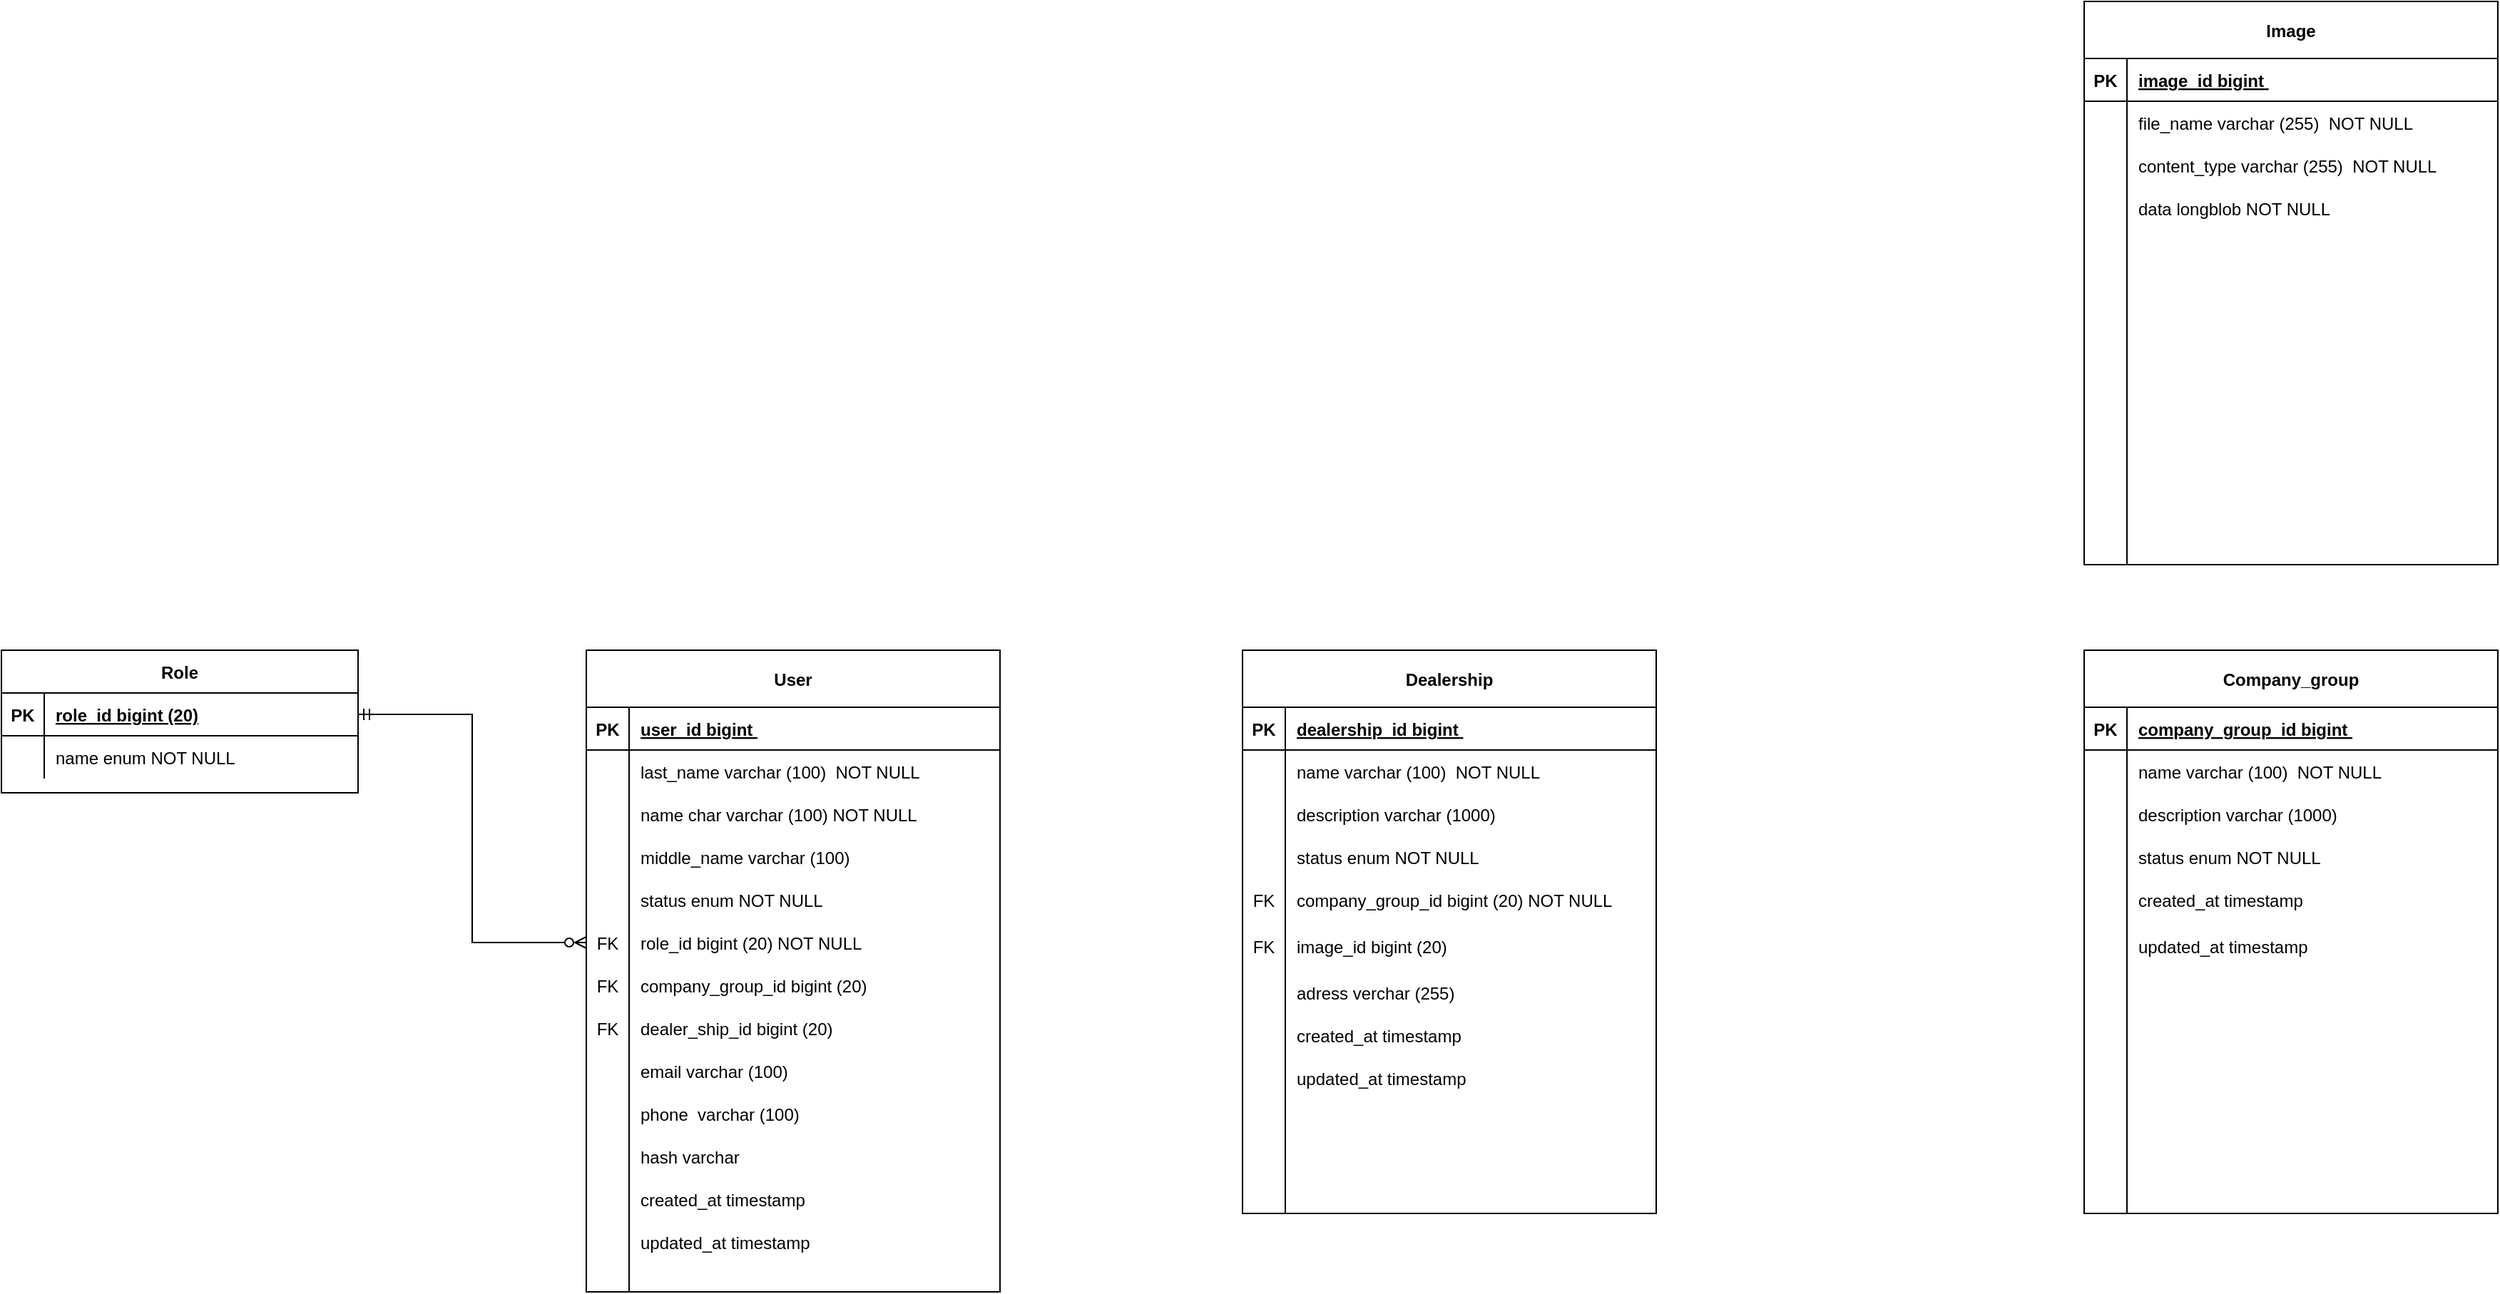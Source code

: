 <mxfile version="20.8.22" type="github">
  <diagram id="R2lEEEUBdFMjLlhIrx00" name="Page-1">
    <mxGraphModel dx="2853" dy="1930" grid="1" gridSize="10" guides="1" tooltips="1" connect="1" arrows="1" fold="1" page="1" pageScale="1" pageWidth="850" pageHeight="1100" math="0" shadow="0" extFonts="Permanent Marker^https://fonts.googleapis.com/css?family=Permanent+Marker">
      <root>
        <mxCell id="0" />
        <mxCell id="1" parent="0" />
        <mxCell id="C-vyLk0tnHw3VtMMgP7b-13" value="Role" style="shape=table;startSize=30;container=1;collapsible=1;childLayout=tableLayout;fixedRows=1;rowLines=0;fontStyle=1;align=center;resizeLast=1;" parent="1" vertex="1">
          <mxGeometry x="550" y="455" width="250" height="100" as="geometry" />
        </mxCell>
        <mxCell id="C-vyLk0tnHw3VtMMgP7b-14" value="" style="shape=partialRectangle;collapsible=0;dropTarget=0;pointerEvents=0;fillColor=none;points=[[0,0.5],[1,0.5]];portConstraint=eastwest;top=0;left=0;right=0;bottom=1;" parent="C-vyLk0tnHw3VtMMgP7b-13" vertex="1">
          <mxGeometry y="30" width="250" height="30" as="geometry" />
        </mxCell>
        <mxCell id="C-vyLk0tnHw3VtMMgP7b-15" value="PK" style="shape=partialRectangle;overflow=hidden;connectable=0;fillColor=none;top=0;left=0;bottom=0;right=0;fontStyle=1;" parent="C-vyLk0tnHw3VtMMgP7b-14" vertex="1">
          <mxGeometry width="30" height="30" as="geometry">
            <mxRectangle width="30" height="30" as="alternateBounds" />
          </mxGeometry>
        </mxCell>
        <mxCell id="C-vyLk0tnHw3VtMMgP7b-16" value="role_id bigint (20)" style="shape=partialRectangle;overflow=hidden;connectable=0;fillColor=none;top=0;left=0;bottom=0;right=0;align=left;spacingLeft=6;fontStyle=5;" parent="C-vyLk0tnHw3VtMMgP7b-14" vertex="1">
          <mxGeometry x="30" width="220" height="30" as="geometry">
            <mxRectangle width="220" height="30" as="alternateBounds" />
          </mxGeometry>
        </mxCell>
        <mxCell id="C-vyLk0tnHw3VtMMgP7b-17" value="" style="shape=partialRectangle;collapsible=0;dropTarget=0;pointerEvents=0;fillColor=none;points=[[0,0.5],[1,0.5]];portConstraint=eastwest;top=0;left=0;right=0;bottom=0;" parent="C-vyLk0tnHw3VtMMgP7b-13" vertex="1">
          <mxGeometry y="60" width="250" height="30" as="geometry" />
        </mxCell>
        <mxCell id="C-vyLk0tnHw3VtMMgP7b-18" value="" style="shape=partialRectangle;overflow=hidden;connectable=0;fillColor=none;top=0;left=0;bottom=0;right=0;" parent="C-vyLk0tnHw3VtMMgP7b-17" vertex="1">
          <mxGeometry width="30" height="30" as="geometry">
            <mxRectangle width="30" height="30" as="alternateBounds" />
          </mxGeometry>
        </mxCell>
        <mxCell id="C-vyLk0tnHw3VtMMgP7b-19" value="name enum NOT NULL" style="shape=partialRectangle;overflow=hidden;connectable=0;fillColor=none;top=0;left=0;bottom=0;right=0;align=left;spacingLeft=6;" parent="C-vyLk0tnHw3VtMMgP7b-17" vertex="1">
          <mxGeometry x="30" width="220" height="30" as="geometry">
            <mxRectangle width="220" height="30" as="alternateBounds" />
          </mxGeometry>
        </mxCell>
        <mxCell id="C-vyLk0tnHw3VtMMgP7b-23" value="User" style="shape=table;startSize=40;container=1;collapsible=1;childLayout=tableLayout;fixedRows=1;rowLines=0;fontStyle=1;align=center;resizeLast=1;" parent="1" vertex="1">
          <mxGeometry x="960" y="455" width="290" height="450" as="geometry" />
        </mxCell>
        <mxCell id="C-vyLk0tnHw3VtMMgP7b-24" value="" style="shape=partialRectangle;collapsible=0;dropTarget=0;pointerEvents=0;fillColor=none;points=[[0,0.5],[1,0.5]];portConstraint=eastwest;top=0;left=0;right=0;bottom=1;" parent="C-vyLk0tnHw3VtMMgP7b-23" vertex="1">
          <mxGeometry y="40" width="290" height="30" as="geometry" />
        </mxCell>
        <mxCell id="C-vyLk0tnHw3VtMMgP7b-25" value="PK" style="shape=partialRectangle;overflow=hidden;connectable=0;fillColor=none;top=0;left=0;bottom=0;right=0;fontStyle=1;" parent="C-vyLk0tnHw3VtMMgP7b-24" vertex="1">
          <mxGeometry width="30" height="30" as="geometry">
            <mxRectangle width="30" height="30" as="alternateBounds" />
          </mxGeometry>
        </mxCell>
        <mxCell id="C-vyLk0tnHw3VtMMgP7b-26" value="user_id bigint " style="shape=partialRectangle;overflow=hidden;connectable=0;fillColor=none;top=0;left=0;bottom=0;right=0;align=left;spacingLeft=6;fontStyle=5;" parent="C-vyLk0tnHw3VtMMgP7b-24" vertex="1">
          <mxGeometry x="30" width="260" height="30" as="geometry">
            <mxRectangle width="260" height="30" as="alternateBounds" />
          </mxGeometry>
        </mxCell>
        <mxCell id="C-vyLk0tnHw3VtMMgP7b-27" value="" style="shape=partialRectangle;collapsible=0;dropTarget=0;pointerEvents=0;fillColor=none;points=[[0,0.5],[1,0.5]];portConstraint=eastwest;top=0;left=0;right=0;bottom=0;" parent="C-vyLk0tnHw3VtMMgP7b-23" vertex="1">
          <mxGeometry y="70" width="290" height="30" as="geometry" />
        </mxCell>
        <mxCell id="C-vyLk0tnHw3VtMMgP7b-28" value="" style="shape=partialRectangle;overflow=hidden;connectable=0;fillColor=none;top=0;left=0;bottom=0;right=0;" parent="C-vyLk0tnHw3VtMMgP7b-27" vertex="1">
          <mxGeometry width="30" height="30" as="geometry">
            <mxRectangle width="30" height="30" as="alternateBounds" />
          </mxGeometry>
        </mxCell>
        <mxCell id="C-vyLk0tnHw3VtMMgP7b-29" value="last_name varchar (100)  NOT NULL" style="shape=partialRectangle;overflow=hidden;connectable=0;fillColor=none;top=0;left=0;bottom=0;right=0;align=left;spacingLeft=6;" parent="C-vyLk0tnHw3VtMMgP7b-27" vertex="1">
          <mxGeometry x="30" width="260" height="30" as="geometry">
            <mxRectangle width="260" height="30" as="alternateBounds" />
          </mxGeometry>
        </mxCell>
        <mxCell id="s1lISURREqSirKkoXwBN-7" style="shape=partialRectangle;collapsible=0;dropTarget=0;pointerEvents=0;fillColor=none;points=[[0,0.5],[1,0.5]];portConstraint=eastwest;top=0;left=0;right=0;bottom=0;" vertex="1" parent="C-vyLk0tnHw3VtMMgP7b-23">
          <mxGeometry y="100" width="290" height="30" as="geometry" />
        </mxCell>
        <mxCell id="s1lISURREqSirKkoXwBN-8" style="shape=partialRectangle;overflow=hidden;connectable=0;fillColor=none;top=0;left=0;bottom=0;right=0;" vertex="1" parent="s1lISURREqSirKkoXwBN-7">
          <mxGeometry width="30" height="30" as="geometry">
            <mxRectangle width="30" height="30" as="alternateBounds" />
          </mxGeometry>
        </mxCell>
        <mxCell id="s1lISURREqSirKkoXwBN-9" value="name char varchar (100) NOT NULL" style="shape=partialRectangle;overflow=hidden;connectable=0;fillColor=none;top=0;left=0;bottom=0;right=0;align=left;spacingLeft=6;" vertex="1" parent="s1lISURREqSirKkoXwBN-7">
          <mxGeometry x="30" width="260" height="30" as="geometry">
            <mxRectangle width="260" height="30" as="alternateBounds" />
          </mxGeometry>
        </mxCell>
        <mxCell id="s1lISURREqSirKkoXwBN-11" style="shape=partialRectangle;collapsible=0;dropTarget=0;pointerEvents=0;fillColor=none;points=[[0,0.5],[1,0.5]];portConstraint=eastwest;top=0;left=0;right=0;bottom=0;" vertex="1" parent="C-vyLk0tnHw3VtMMgP7b-23">
          <mxGeometry y="130" width="290" height="30" as="geometry" />
        </mxCell>
        <mxCell id="s1lISURREqSirKkoXwBN-12" style="shape=partialRectangle;overflow=hidden;connectable=0;fillColor=none;top=0;left=0;bottom=0;right=0;" vertex="1" parent="s1lISURREqSirKkoXwBN-11">
          <mxGeometry width="30" height="30" as="geometry">
            <mxRectangle width="30" height="30" as="alternateBounds" />
          </mxGeometry>
        </mxCell>
        <mxCell id="s1lISURREqSirKkoXwBN-13" value="middle_name varchar (100) " style="shape=partialRectangle;overflow=hidden;connectable=0;fillColor=none;top=0;left=0;bottom=0;right=0;align=left;spacingLeft=6;" vertex="1" parent="s1lISURREqSirKkoXwBN-11">
          <mxGeometry x="30" width="260" height="30" as="geometry">
            <mxRectangle width="260" height="30" as="alternateBounds" />
          </mxGeometry>
        </mxCell>
        <mxCell id="s1lISURREqSirKkoXwBN-14" style="shape=partialRectangle;collapsible=0;dropTarget=0;pointerEvents=0;fillColor=none;points=[[0,0.5],[1,0.5]];portConstraint=eastwest;top=0;left=0;right=0;bottom=0;" vertex="1" parent="C-vyLk0tnHw3VtMMgP7b-23">
          <mxGeometry y="160" width="290" height="30" as="geometry" />
        </mxCell>
        <mxCell id="s1lISURREqSirKkoXwBN-15" style="shape=partialRectangle;overflow=hidden;connectable=0;fillColor=none;top=0;left=0;bottom=0;right=0;" vertex="1" parent="s1lISURREqSirKkoXwBN-14">
          <mxGeometry width="30" height="30" as="geometry">
            <mxRectangle width="30" height="30" as="alternateBounds" />
          </mxGeometry>
        </mxCell>
        <mxCell id="s1lISURREqSirKkoXwBN-16" value="status enum NOT NULL" style="shape=partialRectangle;overflow=hidden;connectable=0;fillColor=none;top=0;left=0;bottom=0;right=0;align=left;spacingLeft=6;" vertex="1" parent="s1lISURREqSirKkoXwBN-14">
          <mxGeometry x="30" width="260" height="30" as="geometry">
            <mxRectangle width="260" height="30" as="alternateBounds" />
          </mxGeometry>
        </mxCell>
        <mxCell id="s1lISURREqSirKkoXwBN-17" style="shape=partialRectangle;collapsible=0;dropTarget=0;pointerEvents=0;fillColor=none;points=[[0,0.5],[1,0.5]];portConstraint=eastwest;top=0;left=0;right=0;bottom=0;" vertex="1" parent="C-vyLk0tnHw3VtMMgP7b-23">
          <mxGeometry y="190" width="290" height="30" as="geometry" />
        </mxCell>
        <mxCell id="s1lISURREqSirKkoXwBN-18" value="FK" style="shape=partialRectangle;overflow=hidden;connectable=0;fillColor=none;top=0;left=0;bottom=0;right=0;" vertex="1" parent="s1lISURREqSirKkoXwBN-17">
          <mxGeometry width="30" height="30" as="geometry">
            <mxRectangle width="30" height="30" as="alternateBounds" />
          </mxGeometry>
        </mxCell>
        <mxCell id="s1lISURREqSirKkoXwBN-19" value="role_id bigint (20) NOT NULL" style="shape=partialRectangle;overflow=hidden;connectable=0;fillColor=none;top=0;left=0;bottom=0;right=0;align=left;spacingLeft=6;" vertex="1" parent="s1lISURREqSirKkoXwBN-17">
          <mxGeometry x="30" width="260" height="30" as="geometry">
            <mxRectangle width="260" height="30" as="alternateBounds" />
          </mxGeometry>
        </mxCell>
        <mxCell id="s1lISURREqSirKkoXwBN-20" style="shape=partialRectangle;collapsible=0;dropTarget=0;pointerEvents=0;fillColor=none;points=[[0,0.5],[1,0.5]];portConstraint=eastwest;top=0;left=0;right=0;bottom=0;" vertex="1" parent="C-vyLk0tnHw3VtMMgP7b-23">
          <mxGeometry y="220" width="290" height="30" as="geometry" />
        </mxCell>
        <mxCell id="s1lISURREqSirKkoXwBN-21" value="FK" style="shape=partialRectangle;overflow=hidden;connectable=0;fillColor=none;top=0;left=0;bottom=0;right=0;" vertex="1" parent="s1lISURREqSirKkoXwBN-20">
          <mxGeometry width="30" height="30" as="geometry">
            <mxRectangle width="30" height="30" as="alternateBounds" />
          </mxGeometry>
        </mxCell>
        <mxCell id="s1lISURREqSirKkoXwBN-22" value="company_group_id bigint (20)" style="shape=partialRectangle;overflow=hidden;connectable=0;fillColor=none;top=0;left=0;bottom=0;right=0;align=left;spacingLeft=6;" vertex="1" parent="s1lISURREqSirKkoXwBN-20">
          <mxGeometry x="30" width="260" height="30" as="geometry">
            <mxRectangle width="260" height="30" as="alternateBounds" />
          </mxGeometry>
        </mxCell>
        <mxCell id="s1lISURREqSirKkoXwBN-23" style="shape=partialRectangle;collapsible=0;dropTarget=0;pointerEvents=0;fillColor=none;points=[[0,0.5],[1,0.5]];portConstraint=eastwest;top=0;left=0;right=0;bottom=0;" vertex="1" parent="C-vyLk0tnHw3VtMMgP7b-23">
          <mxGeometry y="250" width="290" height="30" as="geometry" />
        </mxCell>
        <mxCell id="s1lISURREqSirKkoXwBN-24" value="FK" style="shape=partialRectangle;overflow=hidden;connectable=0;fillColor=none;top=0;left=0;bottom=0;right=0;" vertex="1" parent="s1lISURREqSirKkoXwBN-23">
          <mxGeometry width="30" height="30" as="geometry">
            <mxRectangle width="30" height="30" as="alternateBounds" />
          </mxGeometry>
        </mxCell>
        <mxCell id="s1lISURREqSirKkoXwBN-25" value="dealer_ship_id bigint (20)" style="shape=partialRectangle;overflow=hidden;connectable=0;fillColor=none;top=0;left=0;bottom=0;right=0;align=left;spacingLeft=6;" vertex="1" parent="s1lISURREqSirKkoXwBN-23">
          <mxGeometry x="30" width="260" height="30" as="geometry">
            <mxRectangle width="260" height="30" as="alternateBounds" />
          </mxGeometry>
        </mxCell>
        <mxCell id="s1lISURREqSirKkoXwBN-26" style="shape=partialRectangle;collapsible=0;dropTarget=0;pointerEvents=0;fillColor=none;points=[[0,0.5],[1,0.5]];portConstraint=eastwest;top=0;left=0;right=0;bottom=0;" vertex="1" parent="C-vyLk0tnHw3VtMMgP7b-23">
          <mxGeometry y="280" width="290" height="30" as="geometry" />
        </mxCell>
        <mxCell id="s1lISURREqSirKkoXwBN-27" style="shape=partialRectangle;overflow=hidden;connectable=0;fillColor=none;top=0;left=0;bottom=0;right=0;" vertex="1" parent="s1lISURREqSirKkoXwBN-26">
          <mxGeometry width="30" height="30" as="geometry">
            <mxRectangle width="30" height="30" as="alternateBounds" />
          </mxGeometry>
        </mxCell>
        <mxCell id="s1lISURREqSirKkoXwBN-28" value="email varchar (100) " style="shape=partialRectangle;overflow=hidden;connectable=0;fillColor=none;top=0;left=0;bottom=0;right=0;align=left;spacingLeft=6;" vertex="1" parent="s1lISURREqSirKkoXwBN-26">
          <mxGeometry x="30" width="260" height="30" as="geometry">
            <mxRectangle width="260" height="30" as="alternateBounds" />
          </mxGeometry>
        </mxCell>
        <mxCell id="s1lISURREqSirKkoXwBN-29" style="shape=partialRectangle;collapsible=0;dropTarget=0;pointerEvents=0;fillColor=none;points=[[0,0.5],[1,0.5]];portConstraint=eastwest;top=0;left=0;right=0;bottom=0;" vertex="1" parent="C-vyLk0tnHw3VtMMgP7b-23">
          <mxGeometry y="310" width="290" height="30" as="geometry" />
        </mxCell>
        <mxCell id="s1lISURREqSirKkoXwBN-30" style="shape=partialRectangle;overflow=hidden;connectable=0;fillColor=none;top=0;left=0;bottom=0;right=0;" vertex="1" parent="s1lISURREqSirKkoXwBN-29">
          <mxGeometry width="30" height="30" as="geometry">
            <mxRectangle width="30" height="30" as="alternateBounds" />
          </mxGeometry>
        </mxCell>
        <mxCell id="s1lISURREqSirKkoXwBN-31" value="phone  varchar (100)" style="shape=partialRectangle;overflow=hidden;connectable=0;fillColor=none;top=0;left=0;bottom=0;right=0;align=left;spacingLeft=6;" vertex="1" parent="s1lISURREqSirKkoXwBN-29">
          <mxGeometry x="30" width="260" height="30" as="geometry">
            <mxRectangle width="260" height="30" as="alternateBounds" />
          </mxGeometry>
        </mxCell>
        <mxCell id="s1lISURREqSirKkoXwBN-32" style="shape=partialRectangle;collapsible=0;dropTarget=0;pointerEvents=0;fillColor=none;points=[[0,0.5],[1,0.5]];portConstraint=eastwest;top=0;left=0;right=0;bottom=0;" vertex="1" parent="C-vyLk0tnHw3VtMMgP7b-23">
          <mxGeometry y="340" width="290" height="30" as="geometry" />
        </mxCell>
        <mxCell id="s1lISURREqSirKkoXwBN-33" style="shape=partialRectangle;overflow=hidden;connectable=0;fillColor=none;top=0;left=0;bottom=0;right=0;" vertex="1" parent="s1lISURREqSirKkoXwBN-32">
          <mxGeometry width="30" height="30" as="geometry">
            <mxRectangle width="30" height="30" as="alternateBounds" />
          </mxGeometry>
        </mxCell>
        <mxCell id="s1lISURREqSirKkoXwBN-34" value="hash varchar" style="shape=partialRectangle;overflow=hidden;connectable=0;fillColor=none;top=0;left=0;bottom=0;right=0;align=left;spacingLeft=6;" vertex="1" parent="s1lISURREqSirKkoXwBN-32">
          <mxGeometry x="30" width="260" height="30" as="geometry">
            <mxRectangle width="260" height="30" as="alternateBounds" />
          </mxGeometry>
        </mxCell>
        <mxCell id="s1lISURREqSirKkoXwBN-111" style="shape=partialRectangle;collapsible=0;dropTarget=0;pointerEvents=0;fillColor=none;points=[[0,0.5],[1,0.5]];portConstraint=eastwest;top=0;left=0;right=0;bottom=0;" vertex="1" parent="C-vyLk0tnHw3VtMMgP7b-23">
          <mxGeometry y="370" width="290" height="30" as="geometry" />
        </mxCell>
        <mxCell id="s1lISURREqSirKkoXwBN-112" style="shape=partialRectangle;overflow=hidden;connectable=0;fillColor=none;top=0;left=0;bottom=0;right=0;" vertex="1" parent="s1lISURREqSirKkoXwBN-111">
          <mxGeometry width="30" height="30" as="geometry">
            <mxRectangle width="30" height="30" as="alternateBounds" />
          </mxGeometry>
        </mxCell>
        <mxCell id="s1lISURREqSirKkoXwBN-113" value="created_at timestamp" style="shape=partialRectangle;overflow=hidden;connectable=0;fillColor=none;top=0;left=0;bottom=0;right=0;align=left;spacingLeft=6;" vertex="1" parent="s1lISURREqSirKkoXwBN-111">
          <mxGeometry x="30" width="260" height="30" as="geometry">
            <mxRectangle width="260" height="30" as="alternateBounds" />
          </mxGeometry>
        </mxCell>
        <mxCell id="s1lISURREqSirKkoXwBN-108" style="shape=partialRectangle;collapsible=0;dropTarget=0;pointerEvents=0;fillColor=none;points=[[0,0.5],[1,0.5]];portConstraint=eastwest;top=0;left=0;right=0;bottom=0;" vertex="1" parent="C-vyLk0tnHw3VtMMgP7b-23">
          <mxGeometry y="400" width="290" height="30" as="geometry" />
        </mxCell>
        <mxCell id="s1lISURREqSirKkoXwBN-109" style="shape=partialRectangle;overflow=hidden;connectable=0;fillColor=none;top=0;left=0;bottom=0;right=0;" vertex="1" parent="s1lISURREqSirKkoXwBN-108">
          <mxGeometry width="30" height="30" as="geometry">
            <mxRectangle width="30" height="30" as="alternateBounds" />
          </mxGeometry>
        </mxCell>
        <mxCell id="s1lISURREqSirKkoXwBN-110" value="updated_at timestamp" style="shape=partialRectangle;overflow=hidden;connectable=0;fillColor=none;top=0;left=0;bottom=0;right=0;align=left;spacingLeft=6;" vertex="1" parent="s1lISURREqSirKkoXwBN-108">
          <mxGeometry x="30" width="260" height="30" as="geometry">
            <mxRectangle width="260" height="30" as="alternateBounds" />
          </mxGeometry>
        </mxCell>
        <mxCell id="s1lISURREqSirKkoXwBN-38" style="shape=partialRectangle;collapsible=0;dropTarget=0;pointerEvents=0;fillColor=none;points=[[0,0.5],[1,0.5]];portConstraint=eastwest;top=0;left=0;right=0;bottom=0;" vertex="1" parent="C-vyLk0tnHw3VtMMgP7b-23">
          <mxGeometry y="430" width="290" height="20" as="geometry" />
        </mxCell>
        <mxCell id="s1lISURREqSirKkoXwBN-39" style="shape=partialRectangle;overflow=hidden;connectable=0;fillColor=none;top=0;left=0;bottom=0;right=0;" vertex="1" parent="s1lISURREqSirKkoXwBN-38">
          <mxGeometry width="30" height="20" as="geometry">
            <mxRectangle width="30" height="20" as="alternateBounds" />
          </mxGeometry>
        </mxCell>
        <mxCell id="s1lISURREqSirKkoXwBN-40" style="shape=partialRectangle;overflow=hidden;connectable=0;fillColor=none;top=0;left=0;bottom=0;right=0;align=left;spacingLeft=6;" vertex="1" parent="s1lISURREqSirKkoXwBN-38">
          <mxGeometry x="30" width="260" height="20" as="geometry">
            <mxRectangle width="260" height="20" as="alternateBounds" />
          </mxGeometry>
        </mxCell>
        <mxCell id="s1lISURREqSirKkoXwBN-49" style="edgeStyle=orthogonalEdgeStyle;rounded=0;orthogonalLoop=1;jettySize=auto;html=1;exitX=1;exitY=0.5;exitDx=0;exitDy=0;entryX=0;entryY=0.5;entryDx=0;entryDy=0;startArrow=ERmandOne;startFill=0;endArrow=ERzeroToMany;endFill=0;" edge="1" parent="1" source="C-vyLk0tnHw3VtMMgP7b-14" target="s1lISURREqSirKkoXwBN-17">
          <mxGeometry relative="1" as="geometry" />
        </mxCell>
        <mxCell id="s1lISURREqSirKkoXwBN-50" value="Dealership" style="shape=table;startSize=40;container=1;collapsible=1;childLayout=tableLayout;fixedRows=1;rowLines=0;fontStyle=1;align=center;resizeLast=1;" vertex="1" parent="1">
          <mxGeometry x="1420" y="455" width="290" height="395" as="geometry" />
        </mxCell>
        <mxCell id="s1lISURREqSirKkoXwBN-51" value="" style="shape=partialRectangle;collapsible=0;dropTarget=0;pointerEvents=0;fillColor=none;points=[[0,0.5],[1,0.5]];portConstraint=eastwest;top=0;left=0;right=0;bottom=1;" vertex="1" parent="s1lISURREqSirKkoXwBN-50">
          <mxGeometry y="40" width="290" height="30" as="geometry" />
        </mxCell>
        <mxCell id="s1lISURREqSirKkoXwBN-52" value="PK" style="shape=partialRectangle;overflow=hidden;connectable=0;fillColor=none;top=0;left=0;bottom=0;right=0;fontStyle=1;" vertex="1" parent="s1lISURREqSirKkoXwBN-51">
          <mxGeometry width="30" height="30" as="geometry">
            <mxRectangle width="30" height="30" as="alternateBounds" />
          </mxGeometry>
        </mxCell>
        <mxCell id="s1lISURREqSirKkoXwBN-53" value="dealership_id bigint " style="shape=partialRectangle;overflow=hidden;connectable=0;fillColor=none;top=0;left=0;bottom=0;right=0;align=left;spacingLeft=6;fontStyle=5;" vertex="1" parent="s1lISURREqSirKkoXwBN-51">
          <mxGeometry x="30" width="260" height="30" as="geometry">
            <mxRectangle width="260" height="30" as="alternateBounds" />
          </mxGeometry>
        </mxCell>
        <mxCell id="s1lISURREqSirKkoXwBN-54" value="" style="shape=partialRectangle;collapsible=0;dropTarget=0;pointerEvents=0;fillColor=none;points=[[0,0.5],[1,0.5]];portConstraint=eastwest;top=0;left=0;right=0;bottom=0;" vertex="1" parent="s1lISURREqSirKkoXwBN-50">
          <mxGeometry y="70" width="290" height="30" as="geometry" />
        </mxCell>
        <mxCell id="s1lISURREqSirKkoXwBN-55" value="" style="shape=partialRectangle;overflow=hidden;connectable=0;fillColor=none;top=0;left=0;bottom=0;right=0;" vertex="1" parent="s1lISURREqSirKkoXwBN-54">
          <mxGeometry width="30" height="30" as="geometry">
            <mxRectangle width="30" height="30" as="alternateBounds" />
          </mxGeometry>
        </mxCell>
        <mxCell id="s1lISURREqSirKkoXwBN-56" value="name varchar (100)  NOT NULL" style="shape=partialRectangle;overflow=hidden;connectable=0;fillColor=none;top=0;left=0;bottom=0;right=0;align=left;spacingLeft=6;" vertex="1" parent="s1lISURREqSirKkoXwBN-54">
          <mxGeometry x="30" width="260" height="30" as="geometry">
            <mxRectangle width="260" height="30" as="alternateBounds" />
          </mxGeometry>
        </mxCell>
        <mxCell id="s1lISURREqSirKkoXwBN-57" style="shape=partialRectangle;collapsible=0;dropTarget=0;pointerEvents=0;fillColor=none;points=[[0,0.5],[1,0.5]];portConstraint=eastwest;top=0;left=0;right=0;bottom=0;" vertex="1" parent="s1lISURREqSirKkoXwBN-50">
          <mxGeometry y="100" width="290" height="30" as="geometry" />
        </mxCell>
        <mxCell id="s1lISURREqSirKkoXwBN-58" style="shape=partialRectangle;overflow=hidden;connectable=0;fillColor=none;top=0;left=0;bottom=0;right=0;" vertex="1" parent="s1lISURREqSirKkoXwBN-57">
          <mxGeometry width="30" height="30" as="geometry">
            <mxRectangle width="30" height="30" as="alternateBounds" />
          </mxGeometry>
        </mxCell>
        <mxCell id="s1lISURREqSirKkoXwBN-59" value="description varchar (1000)" style="shape=partialRectangle;overflow=hidden;connectable=0;fillColor=none;top=0;left=0;bottom=0;right=0;align=left;spacingLeft=6;" vertex="1" parent="s1lISURREqSirKkoXwBN-57">
          <mxGeometry x="30" width="260" height="30" as="geometry">
            <mxRectangle width="260" height="30" as="alternateBounds" />
          </mxGeometry>
        </mxCell>
        <mxCell id="s1lISURREqSirKkoXwBN-63" style="shape=partialRectangle;collapsible=0;dropTarget=0;pointerEvents=0;fillColor=none;points=[[0,0.5],[1,0.5]];portConstraint=eastwest;top=0;left=0;right=0;bottom=0;" vertex="1" parent="s1lISURREqSirKkoXwBN-50">
          <mxGeometry y="130" width="290" height="30" as="geometry" />
        </mxCell>
        <mxCell id="s1lISURREqSirKkoXwBN-64" style="shape=partialRectangle;overflow=hidden;connectable=0;fillColor=none;top=0;left=0;bottom=0;right=0;" vertex="1" parent="s1lISURREqSirKkoXwBN-63">
          <mxGeometry width="30" height="30" as="geometry">
            <mxRectangle width="30" height="30" as="alternateBounds" />
          </mxGeometry>
        </mxCell>
        <mxCell id="s1lISURREqSirKkoXwBN-65" value="status enum NOT NULL" style="shape=partialRectangle;overflow=hidden;connectable=0;fillColor=none;top=0;left=0;bottom=0;right=0;align=left;spacingLeft=6;" vertex="1" parent="s1lISURREqSirKkoXwBN-63">
          <mxGeometry x="30" width="260" height="30" as="geometry">
            <mxRectangle width="260" height="30" as="alternateBounds" />
          </mxGeometry>
        </mxCell>
        <mxCell id="s1lISURREqSirKkoXwBN-105" style="shape=partialRectangle;collapsible=0;dropTarget=0;pointerEvents=0;fillColor=none;points=[[0,0.5],[1,0.5]];portConstraint=eastwest;top=0;left=0;right=0;bottom=0;" vertex="1" parent="s1lISURREqSirKkoXwBN-50">
          <mxGeometry y="160" width="290" height="30" as="geometry" />
        </mxCell>
        <mxCell id="s1lISURREqSirKkoXwBN-106" value="FK" style="shape=partialRectangle;overflow=hidden;connectable=0;fillColor=none;top=0;left=0;bottom=0;right=0;" vertex="1" parent="s1lISURREqSirKkoXwBN-105">
          <mxGeometry width="30" height="30" as="geometry">
            <mxRectangle width="30" height="30" as="alternateBounds" />
          </mxGeometry>
        </mxCell>
        <mxCell id="s1lISURREqSirKkoXwBN-107" value="company_group_id bigint (20) NOT NULL" style="shape=partialRectangle;overflow=hidden;connectable=0;fillColor=none;top=0;left=0;bottom=0;right=0;align=left;spacingLeft=6;" vertex="1" parent="s1lISURREqSirKkoXwBN-105">
          <mxGeometry x="30" width="260" height="30" as="geometry">
            <mxRectangle width="260" height="30" as="alternateBounds" />
          </mxGeometry>
        </mxCell>
        <mxCell id="s1lISURREqSirKkoXwBN-102" style="shape=partialRectangle;collapsible=0;dropTarget=0;pointerEvents=0;fillColor=none;points=[[0,0.5],[1,0.5]];portConstraint=eastwest;top=0;left=0;right=0;bottom=0;" vertex="1" parent="s1lISURREqSirKkoXwBN-50">
          <mxGeometry y="190" width="290" height="35" as="geometry" />
        </mxCell>
        <mxCell id="s1lISURREqSirKkoXwBN-103" value="FK" style="shape=partialRectangle;overflow=hidden;connectable=0;fillColor=none;top=0;left=0;bottom=0;right=0;" vertex="1" parent="s1lISURREqSirKkoXwBN-102">
          <mxGeometry width="30" height="35" as="geometry">
            <mxRectangle width="30" height="35" as="alternateBounds" />
          </mxGeometry>
        </mxCell>
        <mxCell id="s1lISURREqSirKkoXwBN-104" value="image_id bigint (20)" style="shape=partialRectangle;overflow=hidden;connectable=0;fillColor=none;top=0;left=0;bottom=0;right=0;align=left;spacingLeft=6;" vertex="1" parent="s1lISURREqSirKkoXwBN-102">
          <mxGeometry x="30" width="260" height="35" as="geometry">
            <mxRectangle width="260" height="35" as="alternateBounds" />
          </mxGeometry>
        </mxCell>
        <mxCell id="s1lISURREqSirKkoXwBN-99" style="shape=partialRectangle;collapsible=0;dropTarget=0;pointerEvents=0;fillColor=none;points=[[0,0.5],[1,0.5]];portConstraint=eastwest;top=0;left=0;right=0;bottom=0;" vertex="1" parent="s1lISURREqSirKkoXwBN-50">
          <mxGeometry y="225" width="290" height="30" as="geometry" />
        </mxCell>
        <mxCell id="s1lISURREqSirKkoXwBN-100" style="shape=partialRectangle;overflow=hidden;connectable=0;fillColor=none;top=0;left=0;bottom=0;right=0;" vertex="1" parent="s1lISURREqSirKkoXwBN-99">
          <mxGeometry width="30" height="30" as="geometry">
            <mxRectangle width="30" height="30" as="alternateBounds" />
          </mxGeometry>
        </mxCell>
        <mxCell id="s1lISURREqSirKkoXwBN-101" value="adress verchar (255) " style="shape=partialRectangle;overflow=hidden;connectable=0;fillColor=none;top=0;left=0;bottom=0;right=0;align=left;spacingLeft=6;" vertex="1" parent="s1lISURREqSirKkoXwBN-99">
          <mxGeometry x="30" width="260" height="30" as="geometry">
            <mxRectangle width="260" height="30" as="alternateBounds" />
          </mxGeometry>
        </mxCell>
        <mxCell id="s1lISURREqSirKkoXwBN-96" style="shape=partialRectangle;collapsible=0;dropTarget=0;pointerEvents=0;fillColor=none;points=[[0,0.5],[1,0.5]];portConstraint=eastwest;top=0;left=0;right=0;bottom=0;" vertex="1" parent="s1lISURREqSirKkoXwBN-50">
          <mxGeometry y="255" width="290" height="30" as="geometry" />
        </mxCell>
        <mxCell id="s1lISURREqSirKkoXwBN-97" style="shape=partialRectangle;overflow=hidden;connectable=0;fillColor=none;top=0;left=0;bottom=0;right=0;" vertex="1" parent="s1lISURREqSirKkoXwBN-96">
          <mxGeometry width="30" height="30" as="geometry">
            <mxRectangle width="30" height="30" as="alternateBounds" />
          </mxGeometry>
        </mxCell>
        <mxCell id="s1lISURREqSirKkoXwBN-98" value="created_at timestamp" style="shape=partialRectangle;overflow=hidden;connectable=0;fillColor=none;top=0;left=0;bottom=0;right=0;align=left;spacingLeft=6;" vertex="1" parent="s1lISURREqSirKkoXwBN-96">
          <mxGeometry x="30" width="260" height="30" as="geometry">
            <mxRectangle width="260" height="30" as="alternateBounds" />
          </mxGeometry>
        </mxCell>
        <mxCell id="s1lISURREqSirKkoXwBN-93" style="shape=partialRectangle;collapsible=0;dropTarget=0;pointerEvents=0;fillColor=none;points=[[0,0.5],[1,0.5]];portConstraint=eastwest;top=0;left=0;right=0;bottom=0;" vertex="1" parent="s1lISURREqSirKkoXwBN-50">
          <mxGeometry y="285" width="290" height="30" as="geometry" />
        </mxCell>
        <mxCell id="s1lISURREqSirKkoXwBN-94" style="shape=partialRectangle;overflow=hidden;connectable=0;fillColor=none;top=0;left=0;bottom=0;right=0;" vertex="1" parent="s1lISURREqSirKkoXwBN-93">
          <mxGeometry width="30" height="30" as="geometry">
            <mxRectangle width="30" height="30" as="alternateBounds" />
          </mxGeometry>
        </mxCell>
        <mxCell id="s1lISURREqSirKkoXwBN-95" value="updated_at timestamp" style="shape=partialRectangle;overflow=hidden;connectable=0;fillColor=none;top=0;left=0;bottom=0;right=0;align=left;spacingLeft=6;" vertex="1" parent="s1lISURREqSirKkoXwBN-93">
          <mxGeometry x="30" width="260" height="30" as="geometry">
            <mxRectangle width="260" height="30" as="alternateBounds" />
          </mxGeometry>
        </mxCell>
        <mxCell id="s1lISURREqSirKkoXwBN-90" style="shape=partialRectangle;collapsible=0;dropTarget=0;pointerEvents=0;fillColor=none;points=[[0,0.5],[1,0.5]];portConstraint=eastwest;top=0;left=0;right=0;bottom=0;" vertex="1" parent="s1lISURREqSirKkoXwBN-50">
          <mxGeometry y="315" width="290" height="30" as="geometry" />
        </mxCell>
        <mxCell id="s1lISURREqSirKkoXwBN-91" style="shape=partialRectangle;overflow=hidden;connectable=0;fillColor=none;top=0;left=0;bottom=0;right=0;" vertex="1" parent="s1lISURREqSirKkoXwBN-90">
          <mxGeometry width="30" height="30" as="geometry">
            <mxRectangle width="30" height="30" as="alternateBounds" />
          </mxGeometry>
        </mxCell>
        <mxCell id="s1lISURREqSirKkoXwBN-92" style="shape=partialRectangle;overflow=hidden;connectable=0;fillColor=none;top=0;left=0;bottom=0;right=0;align=left;spacingLeft=6;" vertex="1" parent="s1lISURREqSirKkoXwBN-90">
          <mxGeometry x="30" width="260" height="30" as="geometry">
            <mxRectangle width="260" height="30" as="alternateBounds" />
          </mxGeometry>
        </mxCell>
        <mxCell id="s1lISURREqSirKkoXwBN-87" style="shape=partialRectangle;collapsible=0;dropTarget=0;pointerEvents=0;fillColor=none;points=[[0,0.5],[1,0.5]];portConstraint=eastwest;top=0;left=0;right=0;bottom=0;" vertex="1" parent="s1lISURREqSirKkoXwBN-50">
          <mxGeometry y="345" width="290" height="30" as="geometry" />
        </mxCell>
        <mxCell id="s1lISURREqSirKkoXwBN-88" style="shape=partialRectangle;overflow=hidden;connectable=0;fillColor=none;top=0;left=0;bottom=0;right=0;" vertex="1" parent="s1lISURREqSirKkoXwBN-87">
          <mxGeometry width="30" height="30" as="geometry">
            <mxRectangle width="30" height="30" as="alternateBounds" />
          </mxGeometry>
        </mxCell>
        <mxCell id="s1lISURREqSirKkoXwBN-89" style="shape=partialRectangle;overflow=hidden;connectable=0;fillColor=none;top=0;left=0;bottom=0;right=0;align=left;spacingLeft=6;" vertex="1" parent="s1lISURREqSirKkoXwBN-87">
          <mxGeometry x="30" width="260" height="30" as="geometry">
            <mxRectangle width="260" height="30" as="alternateBounds" />
          </mxGeometry>
        </mxCell>
        <mxCell id="s1lISURREqSirKkoXwBN-84" style="shape=partialRectangle;collapsible=0;dropTarget=0;pointerEvents=0;fillColor=none;points=[[0,0.5],[1,0.5]];portConstraint=eastwest;top=0;left=0;right=0;bottom=0;" vertex="1" parent="s1lISURREqSirKkoXwBN-50">
          <mxGeometry y="375" width="290" height="20" as="geometry" />
        </mxCell>
        <mxCell id="s1lISURREqSirKkoXwBN-85" style="shape=partialRectangle;overflow=hidden;connectable=0;fillColor=none;top=0;left=0;bottom=0;right=0;" vertex="1" parent="s1lISURREqSirKkoXwBN-84">
          <mxGeometry width="30" height="20" as="geometry">
            <mxRectangle width="30" height="20" as="alternateBounds" />
          </mxGeometry>
        </mxCell>
        <mxCell id="s1lISURREqSirKkoXwBN-86" style="shape=partialRectangle;overflow=hidden;connectable=0;fillColor=none;top=0;left=0;bottom=0;right=0;align=left;spacingLeft=6;" vertex="1" parent="s1lISURREqSirKkoXwBN-84">
          <mxGeometry x="30" width="260" height="20" as="geometry">
            <mxRectangle width="260" height="20" as="alternateBounds" />
          </mxGeometry>
        </mxCell>
        <mxCell id="s1lISURREqSirKkoXwBN-114" value="Company_group" style="shape=table;startSize=40;container=1;collapsible=1;childLayout=tableLayout;fixedRows=1;rowLines=0;fontStyle=1;align=center;resizeLast=1;" vertex="1" parent="1">
          <mxGeometry x="2010" y="455" width="290" height="395" as="geometry" />
        </mxCell>
        <mxCell id="s1lISURREqSirKkoXwBN-115" value="" style="shape=partialRectangle;collapsible=0;dropTarget=0;pointerEvents=0;fillColor=none;points=[[0,0.5],[1,0.5]];portConstraint=eastwest;top=0;left=0;right=0;bottom=1;" vertex="1" parent="s1lISURREqSirKkoXwBN-114">
          <mxGeometry y="40" width="290" height="30" as="geometry" />
        </mxCell>
        <mxCell id="s1lISURREqSirKkoXwBN-116" value="PK" style="shape=partialRectangle;overflow=hidden;connectable=0;fillColor=none;top=0;left=0;bottom=0;right=0;fontStyle=1;" vertex="1" parent="s1lISURREqSirKkoXwBN-115">
          <mxGeometry width="30" height="30" as="geometry">
            <mxRectangle width="30" height="30" as="alternateBounds" />
          </mxGeometry>
        </mxCell>
        <mxCell id="s1lISURREqSirKkoXwBN-117" value="company_group_id bigint " style="shape=partialRectangle;overflow=hidden;connectable=0;fillColor=none;top=0;left=0;bottom=0;right=0;align=left;spacingLeft=6;fontStyle=5;" vertex="1" parent="s1lISURREqSirKkoXwBN-115">
          <mxGeometry x="30" width="260" height="30" as="geometry">
            <mxRectangle width="260" height="30" as="alternateBounds" />
          </mxGeometry>
        </mxCell>
        <mxCell id="s1lISURREqSirKkoXwBN-118" value="" style="shape=partialRectangle;collapsible=0;dropTarget=0;pointerEvents=0;fillColor=none;points=[[0,0.5],[1,0.5]];portConstraint=eastwest;top=0;left=0;right=0;bottom=0;" vertex="1" parent="s1lISURREqSirKkoXwBN-114">
          <mxGeometry y="70" width="290" height="30" as="geometry" />
        </mxCell>
        <mxCell id="s1lISURREqSirKkoXwBN-119" value="" style="shape=partialRectangle;overflow=hidden;connectable=0;fillColor=none;top=0;left=0;bottom=0;right=0;" vertex="1" parent="s1lISURREqSirKkoXwBN-118">
          <mxGeometry width="30" height="30" as="geometry">
            <mxRectangle width="30" height="30" as="alternateBounds" />
          </mxGeometry>
        </mxCell>
        <mxCell id="s1lISURREqSirKkoXwBN-120" value="name varchar (100)  NOT NULL" style="shape=partialRectangle;overflow=hidden;connectable=0;fillColor=none;top=0;left=0;bottom=0;right=0;align=left;spacingLeft=6;" vertex="1" parent="s1lISURREqSirKkoXwBN-118">
          <mxGeometry x="30" width="260" height="30" as="geometry">
            <mxRectangle width="260" height="30" as="alternateBounds" />
          </mxGeometry>
        </mxCell>
        <mxCell id="s1lISURREqSirKkoXwBN-121" style="shape=partialRectangle;collapsible=0;dropTarget=0;pointerEvents=0;fillColor=none;points=[[0,0.5],[1,0.5]];portConstraint=eastwest;top=0;left=0;right=0;bottom=0;" vertex="1" parent="s1lISURREqSirKkoXwBN-114">
          <mxGeometry y="100" width="290" height="30" as="geometry" />
        </mxCell>
        <mxCell id="s1lISURREqSirKkoXwBN-122" style="shape=partialRectangle;overflow=hidden;connectable=0;fillColor=none;top=0;left=0;bottom=0;right=0;" vertex="1" parent="s1lISURREqSirKkoXwBN-121">
          <mxGeometry width="30" height="30" as="geometry">
            <mxRectangle width="30" height="30" as="alternateBounds" />
          </mxGeometry>
        </mxCell>
        <mxCell id="s1lISURREqSirKkoXwBN-123" value="description varchar (1000)" style="shape=partialRectangle;overflow=hidden;connectable=0;fillColor=none;top=0;left=0;bottom=0;right=0;align=left;spacingLeft=6;" vertex="1" parent="s1lISURREqSirKkoXwBN-121">
          <mxGeometry x="30" width="260" height="30" as="geometry">
            <mxRectangle width="260" height="30" as="alternateBounds" />
          </mxGeometry>
        </mxCell>
        <mxCell id="s1lISURREqSirKkoXwBN-124" style="shape=partialRectangle;collapsible=0;dropTarget=0;pointerEvents=0;fillColor=none;points=[[0,0.5],[1,0.5]];portConstraint=eastwest;top=0;left=0;right=0;bottom=0;" vertex="1" parent="s1lISURREqSirKkoXwBN-114">
          <mxGeometry y="130" width="290" height="30" as="geometry" />
        </mxCell>
        <mxCell id="s1lISURREqSirKkoXwBN-125" style="shape=partialRectangle;overflow=hidden;connectable=0;fillColor=none;top=0;left=0;bottom=0;right=0;" vertex="1" parent="s1lISURREqSirKkoXwBN-124">
          <mxGeometry width="30" height="30" as="geometry">
            <mxRectangle width="30" height="30" as="alternateBounds" />
          </mxGeometry>
        </mxCell>
        <mxCell id="s1lISURREqSirKkoXwBN-126" value="status enum NOT NULL" style="shape=partialRectangle;overflow=hidden;connectable=0;fillColor=none;top=0;left=0;bottom=0;right=0;align=left;spacingLeft=6;" vertex="1" parent="s1lISURREqSirKkoXwBN-124">
          <mxGeometry x="30" width="260" height="30" as="geometry">
            <mxRectangle width="260" height="30" as="alternateBounds" />
          </mxGeometry>
        </mxCell>
        <mxCell id="s1lISURREqSirKkoXwBN-127" style="shape=partialRectangle;collapsible=0;dropTarget=0;pointerEvents=0;fillColor=none;points=[[0,0.5],[1,0.5]];portConstraint=eastwest;top=0;left=0;right=0;bottom=0;" vertex="1" parent="s1lISURREqSirKkoXwBN-114">
          <mxGeometry y="160" width="290" height="30" as="geometry" />
        </mxCell>
        <mxCell id="s1lISURREqSirKkoXwBN-128" style="shape=partialRectangle;overflow=hidden;connectable=0;fillColor=none;top=0;left=0;bottom=0;right=0;" vertex="1" parent="s1lISURREqSirKkoXwBN-127">
          <mxGeometry width="30" height="30" as="geometry">
            <mxRectangle width="30" height="30" as="alternateBounds" />
          </mxGeometry>
        </mxCell>
        <mxCell id="s1lISURREqSirKkoXwBN-129" value="created_at timestamp" style="shape=partialRectangle;overflow=hidden;connectable=0;fillColor=none;top=0;left=0;bottom=0;right=0;align=left;spacingLeft=6;" vertex="1" parent="s1lISURREqSirKkoXwBN-127">
          <mxGeometry x="30" width="260" height="30" as="geometry">
            <mxRectangle width="260" height="30" as="alternateBounds" />
          </mxGeometry>
        </mxCell>
        <mxCell id="s1lISURREqSirKkoXwBN-130" style="shape=partialRectangle;collapsible=0;dropTarget=0;pointerEvents=0;fillColor=none;points=[[0,0.5],[1,0.5]];portConstraint=eastwest;top=0;left=0;right=0;bottom=0;" vertex="1" parent="s1lISURREqSirKkoXwBN-114">
          <mxGeometry y="190" width="290" height="35" as="geometry" />
        </mxCell>
        <mxCell id="s1lISURREqSirKkoXwBN-131" style="shape=partialRectangle;overflow=hidden;connectable=0;fillColor=none;top=0;left=0;bottom=0;right=0;" vertex="1" parent="s1lISURREqSirKkoXwBN-130">
          <mxGeometry width="30" height="35" as="geometry">
            <mxRectangle width="30" height="35" as="alternateBounds" />
          </mxGeometry>
        </mxCell>
        <mxCell id="s1lISURREqSirKkoXwBN-132" value="updated_at timestamp" style="shape=partialRectangle;overflow=hidden;connectable=0;fillColor=none;top=0;left=0;bottom=0;right=0;align=left;spacingLeft=6;" vertex="1" parent="s1lISURREqSirKkoXwBN-130">
          <mxGeometry x="30" width="260" height="35" as="geometry">
            <mxRectangle width="260" height="35" as="alternateBounds" />
          </mxGeometry>
        </mxCell>
        <mxCell id="s1lISURREqSirKkoXwBN-133" style="shape=partialRectangle;collapsible=0;dropTarget=0;pointerEvents=0;fillColor=none;points=[[0,0.5],[1,0.5]];portConstraint=eastwest;top=0;left=0;right=0;bottom=0;" vertex="1" parent="s1lISURREqSirKkoXwBN-114">
          <mxGeometry y="225" width="290" height="30" as="geometry" />
        </mxCell>
        <mxCell id="s1lISURREqSirKkoXwBN-134" style="shape=partialRectangle;overflow=hidden;connectable=0;fillColor=none;top=0;left=0;bottom=0;right=0;" vertex="1" parent="s1lISURREqSirKkoXwBN-133">
          <mxGeometry width="30" height="30" as="geometry">
            <mxRectangle width="30" height="30" as="alternateBounds" />
          </mxGeometry>
        </mxCell>
        <mxCell id="s1lISURREqSirKkoXwBN-135" value="" style="shape=partialRectangle;overflow=hidden;connectable=0;fillColor=none;top=0;left=0;bottom=0;right=0;align=left;spacingLeft=6;" vertex="1" parent="s1lISURREqSirKkoXwBN-133">
          <mxGeometry x="30" width="260" height="30" as="geometry">
            <mxRectangle width="260" height="30" as="alternateBounds" />
          </mxGeometry>
        </mxCell>
        <mxCell id="s1lISURREqSirKkoXwBN-136" style="shape=partialRectangle;collapsible=0;dropTarget=0;pointerEvents=0;fillColor=none;points=[[0,0.5],[1,0.5]];portConstraint=eastwest;top=0;left=0;right=0;bottom=0;" vertex="1" parent="s1lISURREqSirKkoXwBN-114">
          <mxGeometry y="255" width="290" height="30" as="geometry" />
        </mxCell>
        <mxCell id="s1lISURREqSirKkoXwBN-137" style="shape=partialRectangle;overflow=hidden;connectable=0;fillColor=none;top=0;left=0;bottom=0;right=0;" vertex="1" parent="s1lISURREqSirKkoXwBN-136">
          <mxGeometry width="30" height="30" as="geometry">
            <mxRectangle width="30" height="30" as="alternateBounds" />
          </mxGeometry>
        </mxCell>
        <mxCell id="s1lISURREqSirKkoXwBN-138" style="shape=partialRectangle;overflow=hidden;connectable=0;fillColor=none;top=0;left=0;bottom=0;right=0;align=left;spacingLeft=6;" vertex="1" parent="s1lISURREqSirKkoXwBN-136">
          <mxGeometry x="30" width="260" height="30" as="geometry">
            <mxRectangle width="260" height="30" as="alternateBounds" />
          </mxGeometry>
        </mxCell>
        <mxCell id="s1lISURREqSirKkoXwBN-139" style="shape=partialRectangle;collapsible=0;dropTarget=0;pointerEvents=0;fillColor=none;points=[[0,0.5],[1,0.5]];portConstraint=eastwest;top=0;left=0;right=0;bottom=0;" vertex="1" parent="s1lISURREqSirKkoXwBN-114">
          <mxGeometry y="285" width="290" height="30" as="geometry" />
        </mxCell>
        <mxCell id="s1lISURREqSirKkoXwBN-140" style="shape=partialRectangle;overflow=hidden;connectable=0;fillColor=none;top=0;left=0;bottom=0;right=0;" vertex="1" parent="s1lISURREqSirKkoXwBN-139">
          <mxGeometry width="30" height="30" as="geometry">
            <mxRectangle width="30" height="30" as="alternateBounds" />
          </mxGeometry>
        </mxCell>
        <mxCell id="s1lISURREqSirKkoXwBN-141" style="shape=partialRectangle;overflow=hidden;connectable=0;fillColor=none;top=0;left=0;bottom=0;right=0;align=left;spacingLeft=6;" vertex="1" parent="s1lISURREqSirKkoXwBN-139">
          <mxGeometry x="30" width="260" height="30" as="geometry">
            <mxRectangle width="260" height="30" as="alternateBounds" />
          </mxGeometry>
        </mxCell>
        <mxCell id="s1lISURREqSirKkoXwBN-142" style="shape=partialRectangle;collapsible=0;dropTarget=0;pointerEvents=0;fillColor=none;points=[[0,0.5],[1,0.5]];portConstraint=eastwest;top=0;left=0;right=0;bottom=0;" vertex="1" parent="s1lISURREqSirKkoXwBN-114">
          <mxGeometry y="315" width="290" height="30" as="geometry" />
        </mxCell>
        <mxCell id="s1lISURREqSirKkoXwBN-143" style="shape=partialRectangle;overflow=hidden;connectable=0;fillColor=none;top=0;left=0;bottom=0;right=0;" vertex="1" parent="s1lISURREqSirKkoXwBN-142">
          <mxGeometry width="30" height="30" as="geometry">
            <mxRectangle width="30" height="30" as="alternateBounds" />
          </mxGeometry>
        </mxCell>
        <mxCell id="s1lISURREqSirKkoXwBN-144" style="shape=partialRectangle;overflow=hidden;connectable=0;fillColor=none;top=0;left=0;bottom=0;right=0;align=left;spacingLeft=6;" vertex="1" parent="s1lISURREqSirKkoXwBN-142">
          <mxGeometry x="30" width="260" height="30" as="geometry">
            <mxRectangle width="260" height="30" as="alternateBounds" />
          </mxGeometry>
        </mxCell>
        <mxCell id="s1lISURREqSirKkoXwBN-145" style="shape=partialRectangle;collapsible=0;dropTarget=0;pointerEvents=0;fillColor=none;points=[[0,0.5],[1,0.5]];portConstraint=eastwest;top=0;left=0;right=0;bottom=0;" vertex="1" parent="s1lISURREqSirKkoXwBN-114">
          <mxGeometry y="345" width="290" height="30" as="geometry" />
        </mxCell>
        <mxCell id="s1lISURREqSirKkoXwBN-146" style="shape=partialRectangle;overflow=hidden;connectable=0;fillColor=none;top=0;left=0;bottom=0;right=0;" vertex="1" parent="s1lISURREqSirKkoXwBN-145">
          <mxGeometry width="30" height="30" as="geometry">
            <mxRectangle width="30" height="30" as="alternateBounds" />
          </mxGeometry>
        </mxCell>
        <mxCell id="s1lISURREqSirKkoXwBN-147" style="shape=partialRectangle;overflow=hidden;connectable=0;fillColor=none;top=0;left=0;bottom=0;right=0;align=left;spacingLeft=6;" vertex="1" parent="s1lISURREqSirKkoXwBN-145">
          <mxGeometry x="30" width="260" height="30" as="geometry">
            <mxRectangle width="260" height="30" as="alternateBounds" />
          </mxGeometry>
        </mxCell>
        <mxCell id="s1lISURREqSirKkoXwBN-148" style="shape=partialRectangle;collapsible=0;dropTarget=0;pointerEvents=0;fillColor=none;points=[[0,0.5],[1,0.5]];portConstraint=eastwest;top=0;left=0;right=0;bottom=0;" vertex="1" parent="s1lISURREqSirKkoXwBN-114">
          <mxGeometry y="375" width="290" height="20" as="geometry" />
        </mxCell>
        <mxCell id="s1lISURREqSirKkoXwBN-149" style="shape=partialRectangle;overflow=hidden;connectable=0;fillColor=none;top=0;left=0;bottom=0;right=0;" vertex="1" parent="s1lISURREqSirKkoXwBN-148">
          <mxGeometry width="30" height="20" as="geometry">
            <mxRectangle width="30" height="20" as="alternateBounds" />
          </mxGeometry>
        </mxCell>
        <mxCell id="s1lISURREqSirKkoXwBN-150" style="shape=partialRectangle;overflow=hidden;connectable=0;fillColor=none;top=0;left=0;bottom=0;right=0;align=left;spacingLeft=6;" vertex="1" parent="s1lISURREqSirKkoXwBN-148">
          <mxGeometry x="30" width="260" height="20" as="geometry">
            <mxRectangle width="260" height="20" as="alternateBounds" />
          </mxGeometry>
        </mxCell>
        <mxCell id="s1lISURREqSirKkoXwBN-151" value="Image" style="shape=table;startSize=40;container=1;collapsible=1;childLayout=tableLayout;fixedRows=1;rowLines=0;fontStyle=1;align=center;resizeLast=1;" vertex="1" parent="1">
          <mxGeometry x="2010" width="290" height="395" as="geometry" />
        </mxCell>
        <mxCell id="s1lISURREqSirKkoXwBN-152" value="" style="shape=partialRectangle;collapsible=0;dropTarget=0;pointerEvents=0;fillColor=none;points=[[0,0.5],[1,0.5]];portConstraint=eastwest;top=0;left=0;right=0;bottom=1;" vertex="1" parent="s1lISURREqSirKkoXwBN-151">
          <mxGeometry y="40" width="290" height="30" as="geometry" />
        </mxCell>
        <mxCell id="s1lISURREqSirKkoXwBN-153" value="PK" style="shape=partialRectangle;overflow=hidden;connectable=0;fillColor=none;top=0;left=0;bottom=0;right=0;fontStyle=1;" vertex="1" parent="s1lISURREqSirKkoXwBN-152">
          <mxGeometry width="30" height="30" as="geometry">
            <mxRectangle width="30" height="30" as="alternateBounds" />
          </mxGeometry>
        </mxCell>
        <mxCell id="s1lISURREqSirKkoXwBN-154" value="image_id bigint " style="shape=partialRectangle;overflow=hidden;connectable=0;fillColor=none;top=0;left=0;bottom=0;right=0;align=left;spacingLeft=6;fontStyle=5;" vertex="1" parent="s1lISURREqSirKkoXwBN-152">
          <mxGeometry x="30" width="260" height="30" as="geometry">
            <mxRectangle width="260" height="30" as="alternateBounds" />
          </mxGeometry>
        </mxCell>
        <mxCell id="s1lISURREqSirKkoXwBN-155" value="" style="shape=partialRectangle;collapsible=0;dropTarget=0;pointerEvents=0;fillColor=none;points=[[0,0.5],[1,0.5]];portConstraint=eastwest;top=0;left=0;right=0;bottom=0;" vertex="1" parent="s1lISURREqSirKkoXwBN-151">
          <mxGeometry y="70" width="290" height="30" as="geometry" />
        </mxCell>
        <mxCell id="s1lISURREqSirKkoXwBN-156" value="" style="shape=partialRectangle;overflow=hidden;connectable=0;fillColor=none;top=0;left=0;bottom=0;right=0;" vertex="1" parent="s1lISURREqSirKkoXwBN-155">
          <mxGeometry width="30" height="30" as="geometry">
            <mxRectangle width="30" height="30" as="alternateBounds" />
          </mxGeometry>
        </mxCell>
        <mxCell id="s1lISURREqSirKkoXwBN-157" value="file_name varchar (255)  NOT NULL" style="shape=partialRectangle;overflow=hidden;connectable=0;fillColor=none;top=0;left=0;bottom=0;right=0;align=left;spacingLeft=6;" vertex="1" parent="s1lISURREqSirKkoXwBN-155">
          <mxGeometry x="30" width="260" height="30" as="geometry">
            <mxRectangle width="260" height="30" as="alternateBounds" />
          </mxGeometry>
        </mxCell>
        <mxCell id="s1lISURREqSirKkoXwBN-158" style="shape=partialRectangle;collapsible=0;dropTarget=0;pointerEvents=0;fillColor=none;points=[[0,0.5],[1,0.5]];portConstraint=eastwest;top=0;left=0;right=0;bottom=0;" vertex="1" parent="s1lISURREqSirKkoXwBN-151">
          <mxGeometry y="100" width="290" height="30" as="geometry" />
        </mxCell>
        <mxCell id="s1lISURREqSirKkoXwBN-159" style="shape=partialRectangle;overflow=hidden;connectable=0;fillColor=none;top=0;left=0;bottom=0;right=0;" vertex="1" parent="s1lISURREqSirKkoXwBN-158">
          <mxGeometry width="30" height="30" as="geometry">
            <mxRectangle width="30" height="30" as="alternateBounds" />
          </mxGeometry>
        </mxCell>
        <mxCell id="s1lISURREqSirKkoXwBN-160" value="content_type varchar (255)  NOT NULL" style="shape=partialRectangle;overflow=hidden;connectable=0;fillColor=none;top=0;left=0;bottom=0;right=0;align=left;spacingLeft=6;" vertex="1" parent="s1lISURREqSirKkoXwBN-158">
          <mxGeometry x="30" width="260" height="30" as="geometry">
            <mxRectangle width="260" height="30" as="alternateBounds" />
          </mxGeometry>
        </mxCell>
        <mxCell id="s1lISURREqSirKkoXwBN-161" style="shape=partialRectangle;collapsible=0;dropTarget=0;pointerEvents=0;fillColor=none;points=[[0,0.5],[1,0.5]];portConstraint=eastwest;top=0;left=0;right=0;bottom=0;" vertex="1" parent="s1lISURREqSirKkoXwBN-151">
          <mxGeometry y="130" width="290" height="30" as="geometry" />
        </mxCell>
        <mxCell id="s1lISURREqSirKkoXwBN-162" style="shape=partialRectangle;overflow=hidden;connectable=0;fillColor=none;top=0;left=0;bottom=0;right=0;" vertex="1" parent="s1lISURREqSirKkoXwBN-161">
          <mxGeometry width="30" height="30" as="geometry">
            <mxRectangle width="30" height="30" as="alternateBounds" />
          </mxGeometry>
        </mxCell>
        <mxCell id="s1lISURREqSirKkoXwBN-163" value="data longblob NOT NULL" style="shape=partialRectangle;overflow=hidden;connectable=0;fillColor=none;top=0;left=0;bottom=0;right=0;align=left;spacingLeft=6;" vertex="1" parent="s1lISURREqSirKkoXwBN-161">
          <mxGeometry x="30" width="260" height="30" as="geometry">
            <mxRectangle width="260" height="30" as="alternateBounds" />
          </mxGeometry>
        </mxCell>
        <mxCell id="s1lISURREqSirKkoXwBN-164" style="shape=partialRectangle;collapsible=0;dropTarget=0;pointerEvents=0;fillColor=none;points=[[0,0.5],[1,0.5]];portConstraint=eastwest;top=0;left=0;right=0;bottom=0;" vertex="1" parent="s1lISURREqSirKkoXwBN-151">
          <mxGeometry y="160" width="290" height="30" as="geometry" />
        </mxCell>
        <mxCell id="s1lISURREqSirKkoXwBN-165" style="shape=partialRectangle;overflow=hidden;connectable=0;fillColor=none;top=0;left=0;bottom=0;right=0;" vertex="1" parent="s1lISURREqSirKkoXwBN-164">
          <mxGeometry width="30" height="30" as="geometry">
            <mxRectangle width="30" height="30" as="alternateBounds" />
          </mxGeometry>
        </mxCell>
        <mxCell id="s1lISURREqSirKkoXwBN-166" value="" style="shape=partialRectangle;overflow=hidden;connectable=0;fillColor=none;top=0;left=0;bottom=0;right=0;align=left;spacingLeft=6;" vertex="1" parent="s1lISURREqSirKkoXwBN-164">
          <mxGeometry x="30" width="260" height="30" as="geometry">
            <mxRectangle width="260" height="30" as="alternateBounds" />
          </mxGeometry>
        </mxCell>
        <mxCell id="s1lISURREqSirKkoXwBN-167" style="shape=partialRectangle;collapsible=0;dropTarget=0;pointerEvents=0;fillColor=none;points=[[0,0.5],[1,0.5]];portConstraint=eastwest;top=0;left=0;right=0;bottom=0;" vertex="1" parent="s1lISURREqSirKkoXwBN-151">
          <mxGeometry y="190" width="290" height="35" as="geometry" />
        </mxCell>
        <mxCell id="s1lISURREqSirKkoXwBN-168" style="shape=partialRectangle;overflow=hidden;connectable=0;fillColor=none;top=0;left=0;bottom=0;right=0;" vertex="1" parent="s1lISURREqSirKkoXwBN-167">
          <mxGeometry width="30" height="35" as="geometry">
            <mxRectangle width="30" height="35" as="alternateBounds" />
          </mxGeometry>
        </mxCell>
        <mxCell id="s1lISURREqSirKkoXwBN-169" value="" style="shape=partialRectangle;overflow=hidden;connectable=0;fillColor=none;top=0;left=0;bottom=0;right=0;align=left;spacingLeft=6;" vertex="1" parent="s1lISURREqSirKkoXwBN-167">
          <mxGeometry x="30" width="260" height="35" as="geometry">
            <mxRectangle width="260" height="35" as="alternateBounds" />
          </mxGeometry>
        </mxCell>
        <mxCell id="s1lISURREqSirKkoXwBN-170" style="shape=partialRectangle;collapsible=0;dropTarget=0;pointerEvents=0;fillColor=none;points=[[0,0.5],[1,0.5]];portConstraint=eastwest;top=0;left=0;right=0;bottom=0;" vertex="1" parent="s1lISURREqSirKkoXwBN-151">
          <mxGeometry y="225" width="290" height="30" as="geometry" />
        </mxCell>
        <mxCell id="s1lISURREqSirKkoXwBN-171" style="shape=partialRectangle;overflow=hidden;connectable=0;fillColor=none;top=0;left=0;bottom=0;right=0;" vertex="1" parent="s1lISURREqSirKkoXwBN-170">
          <mxGeometry width="30" height="30" as="geometry">
            <mxRectangle width="30" height="30" as="alternateBounds" />
          </mxGeometry>
        </mxCell>
        <mxCell id="s1lISURREqSirKkoXwBN-172" value="" style="shape=partialRectangle;overflow=hidden;connectable=0;fillColor=none;top=0;left=0;bottom=0;right=0;align=left;spacingLeft=6;" vertex="1" parent="s1lISURREqSirKkoXwBN-170">
          <mxGeometry x="30" width="260" height="30" as="geometry">
            <mxRectangle width="260" height="30" as="alternateBounds" />
          </mxGeometry>
        </mxCell>
        <mxCell id="s1lISURREqSirKkoXwBN-173" style="shape=partialRectangle;collapsible=0;dropTarget=0;pointerEvents=0;fillColor=none;points=[[0,0.5],[1,0.5]];portConstraint=eastwest;top=0;left=0;right=0;bottom=0;" vertex="1" parent="s1lISURREqSirKkoXwBN-151">
          <mxGeometry y="255" width="290" height="30" as="geometry" />
        </mxCell>
        <mxCell id="s1lISURREqSirKkoXwBN-174" style="shape=partialRectangle;overflow=hidden;connectable=0;fillColor=none;top=0;left=0;bottom=0;right=0;" vertex="1" parent="s1lISURREqSirKkoXwBN-173">
          <mxGeometry width="30" height="30" as="geometry">
            <mxRectangle width="30" height="30" as="alternateBounds" />
          </mxGeometry>
        </mxCell>
        <mxCell id="s1lISURREqSirKkoXwBN-175" style="shape=partialRectangle;overflow=hidden;connectable=0;fillColor=none;top=0;left=0;bottom=0;right=0;align=left;spacingLeft=6;" vertex="1" parent="s1lISURREqSirKkoXwBN-173">
          <mxGeometry x="30" width="260" height="30" as="geometry">
            <mxRectangle width="260" height="30" as="alternateBounds" />
          </mxGeometry>
        </mxCell>
        <mxCell id="s1lISURREqSirKkoXwBN-176" style="shape=partialRectangle;collapsible=0;dropTarget=0;pointerEvents=0;fillColor=none;points=[[0,0.5],[1,0.5]];portConstraint=eastwest;top=0;left=0;right=0;bottom=0;" vertex="1" parent="s1lISURREqSirKkoXwBN-151">
          <mxGeometry y="285" width="290" height="30" as="geometry" />
        </mxCell>
        <mxCell id="s1lISURREqSirKkoXwBN-177" style="shape=partialRectangle;overflow=hidden;connectable=0;fillColor=none;top=0;left=0;bottom=0;right=0;" vertex="1" parent="s1lISURREqSirKkoXwBN-176">
          <mxGeometry width="30" height="30" as="geometry">
            <mxRectangle width="30" height="30" as="alternateBounds" />
          </mxGeometry>
        </mxCell>
        <mxCell id="s1lISURREqSirKkoXwBN-178" style="shape=partialRectangle;overflow=hidden;connectable=0;fillColor=none;top=0;left=0;bottom=0;right=0;align=left;spacingLeft=6;" vertex="1" parent="s1lISURREqSirKkoXwBN-176">
          <mxGeometry x="30" width="260" height="30" as="geometry">
            <mxRectangle width="260" height="30" as="alternateBounds" />
          </mxGeometry>
        </mxCell>
        <mxCell id="s1lISURREqSirKkoXwBN-179" style="shape=partialRectangle;collapsible=0;dropTarget=0;pointerEvents=0;fillColor=none;points=[[0,0.5],[1,0.5]];portConstraint=eastwest;top=0;left=0;right=0;bottom=0;" vertex="1" parent="s1lISURREqSirKkoXwBN-151">
          <mxGeometry y="315" width="290" height="30" as="geometry" />
        </mxCell>
        <mxCell id="s1lISURREqSirKkoXwBN-180" style="shape=partialRectangle;overflow=hidden;connectable=0;fillColor=none;top=0;left=0;bottom=0;right=0;" vertex="1" parent="s1lISURREqSirKkoXwBN-179">
          <mxGeometry width="30" height="30" as="geometry">
            <mxRectangle width="30" height="30" as="alternateBounds" />
          </mxGeometry>
        </mxCell>
        <mxCell id="s1lISURREqSirKkoXwBN-181" style="shape=partialRectangle;overflow=hidden;connectable=0;fillColor=none;top=0;left=0;bottom=0;right=0;align=left;spacingLeft=6;" vertex="1" parent="s1lISURREqSirKkoXwBN-179">
          <mxGeometry x="30" width="260" height="30" as="geometry">
            <mxRectangle width="260" height="30" as="alternateBounds" />
          </mxGeometry>
        </mxCell>
        <mxCell id="s1lISURREqSirKkoXwBN-182" style="shape=partialRectangle;collapsible=0;dropTarget=0;pointerEvents=0;fillColor=none;points=[[0,0.5],[1,0.5]];portConstraint=eastwest;top=0;left=0;right=0;bottom=0;" vertex="1" parent="s1lISURREqSirKkoXwBN-151">
          <mxGeometry y="345" width="290" height="30" as="geometry" />
        </mxCell>
        <mxCell id="s1lISURREqSirKkoXwBN-183" style="shape=partialRectangle;overflow=hidden;connectable=0;fillColor=none;top=0;left=0;bottom=0;right=0;" vertex="1" parent="s1lISURREqSirKkoXwBN-182">
          <mxGeometry width="30" height="30" as="geometry">
            <mxRectangle width="30" height="30" as="alternateBounds" />
          </mxGeometry>
        </mxCell>
        <mxCell id="s1lISURREqSirKkoXwBN-184" style="shape=partialRectangle;overflow=hidden;connectable=0;fillColor=none;top=0;left=0;bottom=0;right=0;align=left;spacingLeft=6;" vertex="1" parent="s1lISURREqSirKkoXwBN-182">
          <mxGeometry x="30" width="260" height="30" as="geometry">
            <mxRectangle width="260" height="30" as="alternateBounds" />
          </mxGeometry>
        </mxCell>
        <mxCell id="s1lISURREqSirKkoXwBN-185" style="shape=partialRectangle;collapsible=0;dropTarget=0;pointerEvents=0;fillColor=none;points=[[0,0.5],[1,0.5]];portConstraint=eastwest;top=0;left=0;right=0;bottom=0;" vertex="1" parent="s1lISURREqSirKkoXwBN-151">
          <mxGeometry y="375" width="290" height="20" as="geometry" />
        </mxCell>
        <mxCell id="s1lISURREqSirKkoXwBN-186" style="shape=partialRectangle;overflow=hidden;connectable=0;fillColor=none;top=0;left=0;bottom=0;right=0;" vertex="1" parent="s1lISURREqSirKkoXwBN-185">
          <mxGeometry width="30" height="20" as="geometry">
            <mxRectangle width="30" height="20" as="alternateBounds" />
          </mxGeometry>
        </mxCell>
        <mxCell id="s1lISURREqSirKkoXwBN-187" style="shape=partialRectangle;overflow=hidden;connectable=0;fillColor=none;top=0;left=0;bottom=0;right=0;align=left;spacingLeft=6;" vertex="1" parent="s1lISURREqSirKkoXwBN-185">
          <mxGeometry x="30" width="260" height="20" as="geometry">
            <mxRectangle width="260" height="20" as="alternateBounds" />
          </mxGeometry>
        </mxCell>
      </root>
    </mxGraphModel>
  </diagram>
</mxfile>

